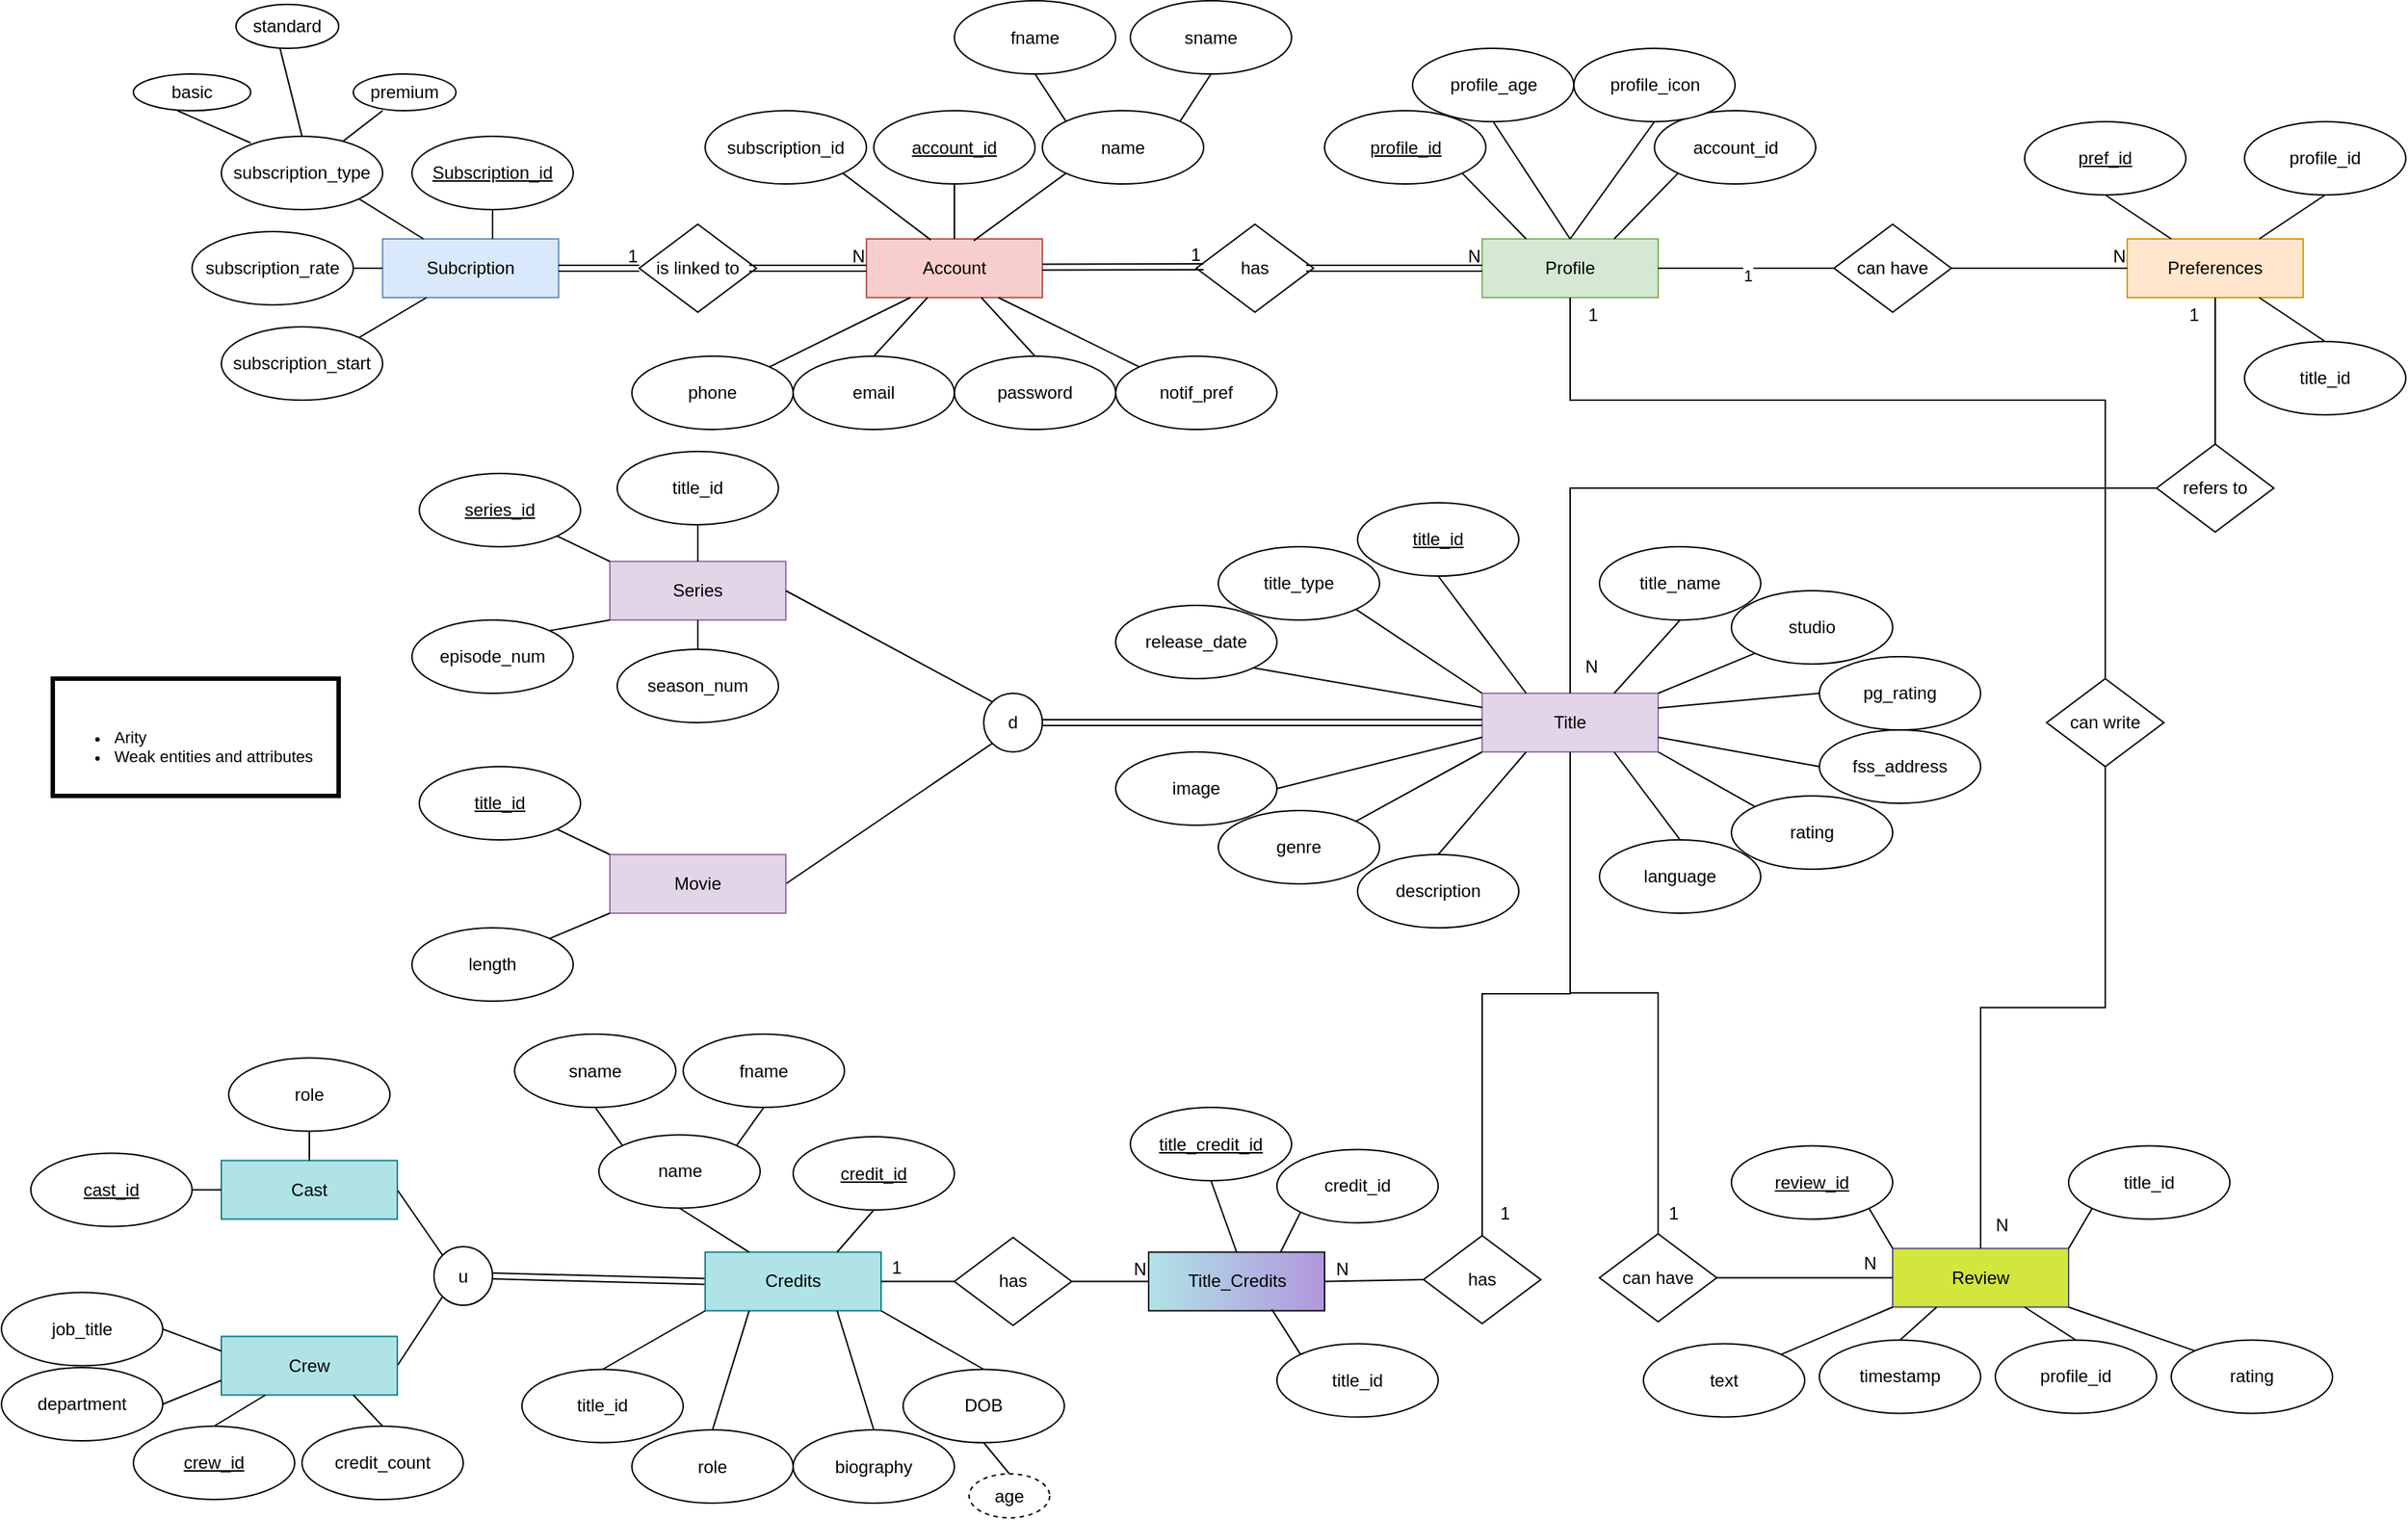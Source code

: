 <mxfile version="24.4.0" type="github">
  <diagram id="R2lEEEUBdFMjLlhIrx00" name="Page-1">
    <mxGraphModel dx="1477" dy="637" grid="1" gridSize="10" guides="1" tooltips="1" connect="1" arrows="1" fold="1" page="1" pageScale="1" pageWidth="850" pageHeight="1100" math="0" shadow="0" extFonts="Permanent Marker^https://fonts.googleapis.com/css?family=Permanent+Marker">
      <root>
        <mxCell id="0" />
        <mxCell id="1" parent="0" />
        <mxCell id="W5Gu3V_LZRmGCwlLkVDn-1" value="Subcription" style="rounded=0;whiteSpace=wrap;html=1;fillColor=#dae8fc;strokeColor=#6c8ebf;" parent="1" vertex="1">
          <mxGeometry x="300" y="190" width="120" height="40" as="geometry" />
        </mxCell>
        <mxCell id="W5Gu3V_LZRmGCwlLkVDn-2" value="Account" style="rounded=0;whiteSpace=wrap;html=1;fillColor=#f8cecc;strokeColor=#b85450;" parent="1" vertex="1">
          <mxGeometry x="630" y="190" width="120" height="40" as="geometry" />
        </mxCell>
        <mxCell id="W5Gu3V_LZRmGCwlLkVDn-3" value="Profile" style="whiteSpace=wrap;html=1;fillColor=#d5e8d4;strokeColor=#82b366;" parent="1" vertex="1">
          <mxGeometry x="1050" y="190" width="120" height="40" as="geometry" />
        </mxCell>
        <mxCell id="W5Gu3V_LZRmGCwlLkVDn-4" value="Preferences" style="whiteSpace=wrap;html=1;fillColor=#ffe6cc;strokeColor=#d79b00;" parent="1" vertex="1">
          <mxGeometry x="1490" y="190" width="120" height="40" as="geometry" />
        </mxCell>
        <mxCell id="W5Gu3V_LZRmGCwlLkVDn-5" value="Title" style="whiteSpace=wrap;html=1;fillColor=#e1d5e7;strokeColor=#9673a6;" parent="1" vertex="1">
          <mxGeometry x="1050" y="500" width="120" height="40" as="geometry" />
        </mxCell>
        <mxCell id="W5Gu3V_LZRmGCwlLkVDn-6" style="edgeStyle=none;rounded=0;orthogonalLoop=1;jettySize=auto;html=1;exitX=1;exitY=0.5;exitDx=0;exitDy=0;entryX=0;entryY=1;entryDx=0;entryDy=0;strokeColor=default;align=center;verticalAlign=middle;fontFamily=Helvetica;fontSize=11;fontColor=default;labelBackgroundColor=default;endArrow=none;endFill=0;" parent="1" source="W5Gu3V_LZRmGCwlLkVDn-7" target="W5Gu3V_LZRmGCwlLkVDn-112" edge="1">
          <mxGeometry relative="1" as="geometry" />
        </mxCell>
        <mxCell id="W5Gu3V_LZRmGCwlLkVDn-7" value="Movie" style="whiteSpace=wrap;html=1;fillColor=#e1d5e7;strokeColor=#9673a6;" parent="1" vertex="1">
          <mxGeometry x="455" y="610" width="120" height="40" as="geometry" />
        </mxCell>
        <mxCell id="W5Gu3V_LZRmGCwlLkVDn-8" value="Series" style="whiteSpace=wrap;html=1;fillColor=#e1d5e7;strokeColor=#9673a6;" parent="1" vertex="1">
          <mxGeometry x="455" y="410" width="120" height="40" as="geometry" />
        </mxCell>
        <mxCell id="W5Gu3V_LZRmGCwlLkVDn-9" value="&lt;u&gt;Subscription_id&lt;/u&gt;" style="ellipse;whiteSpace=wrap;html=1;" parent="1" vertex="1">
          <mxGeometry x="320" y="120" width="110" height="50" as="geometry" />
        </mxCell>
        <mxCell id="W5Gu3V_LZRmGCwlLkVDn-10" style="edgeStyle=none;rounded=0;orthogonalLoop=1;jettySize=auto;html=1;exitX=1;exitY=1;exitDx=0;exitDy=0;strokeColor=default;align=center;verticalAlign=middle;fontFamily=Helvetica;fontSize=11;fontColor=default;labelBackgroundColor=default;endArrow=none;endFill=0;" parent="1" source="W5Gu3V_LZRmGCwlLkVDn-11" target="W5Gu3V_LZRmGCwlLkVDn-1" edge="1">
          <mxGeometry relative="1" as="geometry" />
        </mxCell>
        <mxCell id="W5Gu3V_LZRmGCwlLkVDn-11" value="subscription_type" style="ellipse;whiteSpace=wrap;html=1;" parent="1" vertex="1">
          <mxGeometry x="190" y="120" width="110" height="50" as="geometry" />
        </mxCell>
        <mxCell id="W5Gu3V_LZRmGCwlLkVDn-12" style="edgeStyle=none;rounded=0;orthogonalLoop=1;jettySize=auto;html=1;exitX=0.5;exitY=1;exitDx=0;exitDy=0;entryX=0.5;entryY=0;entryDx=0;entryDy=0;strokeColor=default;align=center;verticalAlign=middle;fontFamily=Helvetica;fontSize=11;fontColor=default;labelBackgroundColor=default;endArrow=none;endFill=0;" parent="1" source="W5Gu3V_LZRmGCwlLkVDn-13" target="W5Gu3V_LZRmGCwlLkVDn-2" edge="1">
          <mxGeometry relative="1" as="geometry" />
        </mxCell>
        <mxCell id="W5Gu3V_LZRmGCwlLkVDn-13" value="&lt;u&gt;account_id&lt;/u&gt;" style="ellipse;whiteSpace=wrap;html=1;" parent="1" vertex="1">
          <mxGeometry x="635" y="102.5" width="110" height="50" as="geometry" />
        </mxCell>
        <mxCell id="W5Gu3V_LZRmGCwlLkVDn-14" value="name" style="ellipse;whiteSpace=wrap;html=1;" parent="1" vertex="1">
          <mxGeometry x="750" y="102.5" width="110" height="50" as="geometry" />
        </mxCell>
        <mxCell id="W5Gu3V_LZRmGCwlLkVDn-15" style="edgeStyle=none;rounded=0;orthogonalLoop=1;jettySize=auto;html=1;exitX=0;exitY=0;exitDx=0;exitDy=0;entryX=0.75;entryY=1;entryDx=0;entryDy=0;strokeColor=default;align=center;verticalAlign=middle;fontFamily=Helvetica;fontSize=11;fontColor=default;labelBackgroundColor=default;endArrow=none;endFill=0;" parent="1" source="W5Gu3V_LZRmGCwlLkVDn-16" target="W5Gu3V_LZRmGCwlLkVDn-2" edge="1">
          <mxGeometry relative="1" as="geometry" />
        </mxCell>
        <mxCell id="W5Gu3V_LZRmGCwlLkVDn-16" value="notif_pref" style="ellipse;whiteSpace=wrap;html=1;" parent="1" vertex="1">
          <mxGeometry x="800" y="270" width="110" height="50" as="geometry" />
        </mxCell>
        <mxCell id="W5Gu3V_LZRmGCwlLkVDn-17" style="edgeStyle=none;rounded=0;orthogonalLoop=1;jettySize=auto;html=1;exitX=0.5;exitY=0;exitDx=0;exitDy=0;strokeColor=default;align=center;verticalAlign=middle;fontFamily=Helvetica;fontSize=11;fontColor=default;labelBackgroundColor=default;endArrow=none;endFill=0;" parent="1" source="W5Gu3V_LZRmGCwlLkVDn-18" target="W5Gu3V_LZRmGCwlLkVDn-2" edge="1">
          <mxGeometry relative="1" as="geometry" />
        </mxCell>
        <mxCell id="W5Gu3V_LZRmGCwlLkVDn-18" value="password" style="ellipse;whiteSpace=wrap;html=1;" parent="1" vertex="1">
          <mxGeometry x="690" y="270" width="110" height="50" as="geometry" />
        </mxCell>
        <mxCell id="W5Gu3V_LZRmGCwlLkVDn-19" style="edgeStyle=none;rounded=0;orthogonalLoop=1;jettySize=auto;html=1;exitX=0.5;exitY=0;exitDx=0;exitDy=0;strokeColor=default;align=center;verticalAlign=middle;fontFamily=Helvetica;fontSize=11;fontColor=default;labelBackgroundColor=default;endArrow=none;endFill=0;" parent="1" source="W5Gu3V_LZRmGCwlLkVDn-20" target="W5Gu3V_LZRmGCwlLkVDn-2" edge="1">
          <mxGeometry relative="1" as="geometry" />
        </mxCell>
        <mxCell id="W5Gu3V_LZRmGCwlLkVDn-20" value="email&lt;span style=&quot;color: rgba(0, 0, 0, 0); font-family: monospace; font-size: 0px; text-align: start; text-wrap: nowrap;&quot;&gt;%3CmxGraphModel%3E%3Croot%3E%3CmxCell%20id%3D%220%22%2F%3E%3CmxCell%20id%3D%221%22%20parent%3D%220%22%2F%3E%3CmxCell%20id%3D%222%22%20value%3D%22user_id%22%20style%3D%22ellipse%3BwhiteSpace%3Dwrap%3Bhtml%3D1%3B%22%20vertex%3D%221%22%20parent%3D%221%22%3E%3CmxGeometry%20x%3D%22300%22%20y%3D%22500%22%20width%3D%22110%22%20height%3D%2250%22%20as%3D%22geometry%22%2F%3E%3C%2FmxCell%3E%3C%2Froot%3E%3C%2FmxGraphModel%3E&lt;/span&gt;&lt;span style=&quot;color: rgba(0, 0, 0, 0); font-family: monospace; font-size: 0px; text-align: start; text-wrap: nowrap;&quot;&gt;%3CmxGraphModel%3E%3Croot%3E%3CmxCell%20id%3D%220%22%2F%3E%3CmxCell%20id%3D%221%22%20parent%3D%220%22%2F%3E%3CmxCell%20id%3D%222%22%20value%3D%22user_id%22%20style%3D%22ellipse%3BwhiteSpace%3Dwrap%3Bhtml%3D1%3B%22%20vertex%3D%221%22%20parent%3D%221%22%3E%3CmxGeometry%20x%3D%22300%22%20y%3D%22500%22%20width%3D%22110%22%20height%3D%2250%22%20as%3D%22geometry%22%2F%3E%3C%2FmxCell%3E%3C%2Froot%3E%3C%2FmxGraphModel%3E&lt;/span&gt;" style="ellipse;whiteSpace=wrap;html=1;" parent="1" vertex="1">
          <mxGeometry x="580" y="270" width="110" height="50" as="geometry" />
        </mxCell>
        <mxCell id="W5Gu3V_LZRmGCwlLkVDn-21" style="rounded=0;orthogonalLoop=1;jettySize=auto;html=1;exitX=1;exitY=0;exitDx=0;exitDy=0;entryX=0.25;entryY=1;entryDx=0;entryDy=0;endArrow=none;endFill=0;" parent="1" source="W5Gu3V_LZRmGCwlLkVDn-22" target="W5Gu3V_LZRmGCwlLkVDn-2" edge="1">
          <mxGeometry relative="1" as="geometry" />
        </mxCell>
        <mxCell id="W5Gu3V_LZRmGCwlLkVDn-22" value="phone" style="ellipse;whiteSpace=wrap;html=1;" parent="1" vertex="1">
          <mxGeometry x="470" y="270" width="110" height="50" as="geometry" />
        </mxCell>
        <mxCell id="W5Gu3V_LZRmGCwlLkVDn-23" value="subscription_id" style="ellipse;whiteSpace=wrap;html=1;" parent="1" vertex="1">
          <mxGeometry x="520" y="102.5" width="110" height="50" as="geometry" />
        </mxCell>
        <mxCell id="W5Gu3V_LZRmGCwlLkVDn-24" style="edgeStyle=none;rounded=0;orthogonalLoop=1;jettySize=auto;html=1;exitX=0.5;exitY=1;exitDx=0;exitDy=0;entryX=0;entryY=0;entryDx=0;entryDy=0;strokeColor=default;align=center;verticalAlign=middle;fontFamily=Helvetica;fontSize=11;fontColor=default;labelBackgroundColor=default;endArrow=none;endFill=0;" parent="1" source="W5Gu3V_LZRmGCwlLkVDn-25" target="W5Gu3V_LZRmGCwlLkVDn-14" edge="1">
          <mxGeometry relative="1" as="geometry" />
        </mxCell>
        <mxCell id="W5Gu3V_LZRmGCwlLkVDn-25" value="fname" style="ellipse;whiteSpace=wrap;html=1;" parent="1" vertex="1">
          <mxGeometry x="690" y="27.5" width="110" height="50" as="geometry" />
        </mxCell>
        <mxCell id="W5Gu3V_LZRmGCwlLkVDn-26" style="edgeStyle=none;rounded=0;orthogonalLoop=1;jettySize=auto;html=1;exitX=0.5;exitY=1;exitDx=0;exitDy=0;entryX=1;entryY=0;entryDx=0;entryDy=0;strokeColor=default;align=center;verticalAlign=middle;fontFamily=Helvetica;fontSize=11;fontColor=default;labelBackgroundColor=default;endArrow=none;endFill=0;" parent="1" source="W5Gu3V_LZRmGCwlLkVDn-27" target="W5Gu3V_LZRmGCwlLkVDn-14" edge="1">
          <mxGeometry relative="1" as="geometry" />
        </mxCell>
        <mxCell id="W5Gu3V_LZRmGCwlLkVDn-27" value="sname" style="ellipse;whiteSpace=wrap;html=1;" parent="1" vertex="1">
          <mxGeometry x="810" y="27.5" width="110" height="50" as="geometry" />
        </mxCell>
        <mxCell id="W5Gu3V_LZRmGCwlLkVDn-28" style="edgeStyle=none;rounded=0;orthogonalLoop=1;jettySize=auto;html=1;exitX=0;exitY=1;exitDx=0;exitDy=0;entryX=0.75;entryY=0;entryDx=0;entryDy=0;strokeColor=default;align=center;verticalAlign=middle;fontFamily=Helvetica;fontSize=11;fontColor=default;labelBackgroundColor=default;endArrow=none;endFill=0;" parent="1" source="W5Gu3V_LZRmGCwlLkVDn-29" target="W5Gu3V_LZRmGCwlLkVDn-3" edge="1">
          <mxGeometry relative="1" as="geometry" />
        </mxCell>
        <mxCell id="W5Gu3V_LZRmGCwlLkVDn-29" value="account_id" style="ellipse;whiteSpace=wrap;html=1;" parent="1" vertex="1">
          <mxGeometry x="1167.5" y="102.5" width="110" height="50" as="geometry" />
        </mxCell>
        <mxCell id="W5Gu3V_LZRmGCwlLkVDn-30" style="edgeStyle=none;rounded=0;orthogonalLoop=1;jettySize=auto;html=1;exitX=1;exitY=1;exitDx=0;exitDy=0;entryX=0.25;entryY=0;entryDx=0;entryDy=0;strokeColor=default;align=center;verticalAlign=middle;fontFamily=Helvetica;fontSize=11;fontColor=default;labelBackgroundColor=default;endArrow=none;endFill=0;" parent="1" source="W5Gu3V_LZRmGCwlLkVDn-31" target="W5Gu3V_LZRmGCwlLkVDn-3" edge="1">
          <mxGeometry relative="1" as="geometry" />
        </mxCell>
        <mxCell id="W5Gu3V_LZRmGCwlLkVDn-31" value="&lt;u&gt;profile_id&lt;/u&gt;" style="ellipse;whiteSpace=wrap;html=1;" parent="1" vertex="1">
          <mxGeometry x="942.5" y="102.5" width="110" height="50" as="geometry" />
        </mxCell>
        <mxCell id="W5Gu3V_LZRmGCwlLkVDn-32" style="edgeStyle=none;rounded=0;orthogonalLoop=1;jettySize=auto;html=1;exitX=0.5;exitY=1;exitDx=0;exitDy=0;entryX=0.5;entryY=0;entryDx=0;entryDy=0;strokeColor=default;align=center;verticalAlign=middle;fontFamily=Helvetica;fontSize=11;fontColor=default;labelBackgroundColor=default;endArrow=none;endFill=0;" parent="1" source="W5Gu3V_LZRmGCwlLkVDn-33" target="W5Gu3V_LZRmGCwlLkVDn-3" edge="1">
          <mxGeometry relative="1" as="geometry" />
        </mxCell>
        <mxCell id="W5Gu3V_LZRmGCwlLkVDn-33" value="profile_icon" style="ellipse;whiteSpace=wrap;html=1;" parent="1" vertex="1">
          <mxGeometry x="1112.5" y="60" width="110" height="50" as="geometry" />
        </mxCell>
        <mxCell id="W5Gu3V_LZRmGCwlLkVDn-34" style="edgeStyle=none;rounded=0;orthogonalLoop=1;jettySize=auto;html=1;exitX=0.5;exitY=1;exitDx=0;exitDy=0;entryX=0.5;entryY=0;entryDx=0;entryDy=0;strokeColor=default;align=center;verticalAlign=middle;fontFamily=Helvetica;fontSize=11;fontColor=default;labelBackgroundColor=default;endArrow=none;endFill=0;" parent="1" source="W5Gu3V_LZRmGCwlLkVDn-35" target="W5Gu3V_LZRmGCwlLkVDn-3" edge="1">
          <mxGeometry relative="1" as="geometry" />
        </mxCell>
        <mxCell id="W5Gu3V_LZRmGCwlLkVDn-35" value="profile_age" style="ellipse;whiteSpace=wrap;html=1;" parent="1" vertex="1">
          <mxGeometry x="1002.5" y="60" width="110" height="50" as="geometry" />
        </mxCell>
        <mxCell id="W5Gu3V_LZRmGCwlLkVDn-36" style="edgeStyle=none;rounded=0;orthogonalLoop=1;jettySize=auto;html=1;exitX=0.5;exitY=1;exitDx=0;exitDy=0;entryX=0.25;entryY=0;entryDx=0;entryDy=0;strokeColor=default;align=center;verticalAlign=middle;fontFamily=Helvetica;fontSize=11;fontColor=default;labelBackgroundColor=default;endArrow=none;endFill=0;" parent="1" source="W5Gu3V_LZRmGCwlLkVDn-37" target="W5Gu3V_LZRmGCwlLkVDn-5" edge="1">
          <mxGeometry relative="1" as="geometry" />
        </mxCell>
        <mxCell id="W5Gu3V_LZRmGCwlLkVDn-37" value="&lt;u&gt;title_id&lt;/u&gt;" style="ellipse;whiteSpace=wrap;html=1;" parent="1" vertex="1">
          <mxGeometry x="965" y="370" width="110" height="50" as="geometry" />
        </mxCell>
        <mxCell id="W5Gu3V_LZRmGCwlLkVDn-38" style="edgeStyle=none;rounded=0;orthogonalLoop=1;jettySize=auto;html=1;exitX=0.5;exitY=1;exitDx=0;exitDy=0;entryX=0.75;entryY=0;entryDx=0;entryDy=0;strokeColor=default;align=center;verticalAlign=middle;fontFamily=Helvetica;fontSize=11;fontColor=default;labelBackgroundColor=default;endArrow=none;endFill=0;" parent="1" source="W5Gu3V_LZRmGCwlLkVDn-39" target="W5Gu3V_LZRmGCwlLkVDn-5" edge="1">
          <mxGeometry relative="1" as="geometry" />
        </mxCell>
        <mxCell id="W5Gu3V_LZRmGCwlLkVDn-39" value="title_name" style="ellipse;whiteSpace=wrap;html=1;" parent="1" vertex="1">
          <mxGeometry x="1130" y="400" width="110" height="50" as="geometry" />
        </mxCell>
        <mxCell id="W5Gu3V_LZRmGCwlLkVDn-40" style="edgeStyle=none;rounded=0;orthogonalLoop=1;jettySize=auto;html=1;exitX=1;exitY=0;exitDx=0;exitDy=0;entryX=0;entryY=1;entryDx=0;entryDy=0;strokeColor=default;align=center;verticalAlign=middle;fontFamily=Helvetica;fontSize=11;fontColor=default;labelBackgroundColor=default;endArrow=none;endFill=0;" parent="1" source="W5Gu3V_LZRmGCwlLkVDn-41" target="W5Gu3V_LZRmGCwlLkVDn-5" edge="1">
          <mxGeometry relative="1" as="geometry" />
        </mxCell>
        <mxCell id="W5Gu3V_LZRmGCwlLkVDn-41" value="genre" style="ellipse;whiteSpace=wrap;html=1;" parent="1" vertex="1">
          <mxGeometry x="870" y="580" width="110" height="50" as="geometry" />
        </mxCell>
        <mxCell id="W5Gu3V_LZRmGCwlLkVDn-42" style="edgeStyle=none;rounded=0;orthogonalLoop=1;jettySize=auto;html=1;exitX=0;exitY=1;exitDx=0;exitDy=0;entryX=1;entryY=0;entryDx=0;entryDy=0;strokeColor=default;align=center;verticalAlign=middle;fontFamily=Helvetica;fontSize=11;fontColor=default;labelBackgroundColor=default;endArrow=none;endFill=0;" parent="1" source="W5Gu3V_LZRmGCwlLkVDn-43" target="W5Gu3V_LZRmGCwlLkVDn-5" edge="1">
          <mxGeometry relative="1" as="geometry" />
        </mxCell>
        <mxCell id="W5Gu3V_LZRmGCwlLkVDn-43" value="studio" style="ellipse;whiteSpace=wrap;html=1;" parent="1" vertex="1">
          <mxGeometry x="1220" y="430" width="110" height="50" as="geometry" />
        </mxCell>
        <mxCell id="W5Gu3V_LZRmGCwlLkVDn-44" style="edgeStyle=none;rounded=0;orthogonalLoop=1;jettySize=auto;html=1;exitX=0.5;exitY=0;exitDx=0;exitDy=0;entryX=0.75;entryY=1;entryDx=0;entryDy=0;strokeColor=default;align=center;verticalAlign=middle;fontFamily=Helvetica;fontSize=11;fontColor=default;labelBackgroundColor=default;endArrow=none;endFill=0;" parent="1" source="W5Gu3V_LZRmGCwlLkVDn-45" target="W5Gu3V_LZRmGCwlLkVDn-5" edge="1">
          <mxGeometry relative="1" as="geometry" />
        </mxCell>
        <mxCell id="W5Gu3V_LZRmGCwlLkVDn-45" value="language" style="ellipse;whiteSpace=wrap;html=1;" parent="1" vertex="1">
          <mxGeometry x="1130" y="600" width="110" height="50" as="geometry" />
        </mxCell>
        <mxCell id="W5Gu3V_LZRmGCwlLkVDn-46" style="edgeStyle=none;rounded=0;orthogonalLoop=1;jettySize=auto;html=1;exitX=0;exitY=0.5;exitDx=0;exitDy=0;entryX=1;entryY=0.25;entryDx=0;entryDy=0;strokeColor=default;align=center;verticalAlign=middle;fontFamily=Helvetica;fontSize=11;fontColor=default;labelBackgroundColor=default;endArrow=none;endFill=0;" parent="1" source="W5Gu3V_LZRmGCwlLkVDn-47" target="W5Gu3V_LZRmGCwlLkVDn-5" edge="1">
          <mxGeometry relative="1" as="geometry" />
        </mxCell>
        <mxCell id="W5Gu3V_LZRmGCwlLkVDn-47" value="pg_rating" style="ellipse;whiteSpace=wrap;html=1;" parent="1" vertex="1">
          <mxGeometry x="1280" y="475" width="110" height="50" as="geometry" />
        </mxCell>
        <mxCell id="W5Gu3V_LZRmGCwlLkVDn-48" style="edgeStyle=none;rounded=0;orthogonalLoop=1;jettySize=auto;html=1;exitX=1;exitY=0.5;exitDx=0;exitDy=0;entryX=0;entryY=0.75;entryDx=0;entryDy=0;strokeColor=default;align=center;verticalAlign=middle;fontFamily=Helvetica;fontSize=11;fontColor=default;labelBackgroundColor=default;endArrow=none;endFill=0;" parent="1" source="W5Gu3V_LZRmGCwlLkVDn-49" target="W5Gu3V_LZRmGCwlLkVDn-5" edge="1">
          <mxGeometry relative="1" as="geometry" />
        </mxCell>
        <mxCell id="W5Gu3V_LZRmGCwlLkVDn-49" value="image" style="ellipse;whiteSpace=wrap;html=1;" parent="1" vertex="1">
          <mxGeometry x="800" y="540" width="110" height="50" as="geometry" />
        </mxCell>
        <mxCell id="W5Gu3V_LZRmGCwlLkVDn-50" style="edgeStyle=none;rounded=0;orthogonalLoop=1;jettySize=auto;html=1;exitX=0.5;exitY=0;exitDx=0;exitDy=0;entryX=0.25;entryY=1;entryDx=0;entryDy=0;strokeColor=default;align=center;verticalAlign=middle;fontFamily=Helvetica;fontSize=11;fontColor=default;labelBackgroundColor=default;endArrow=none;endFill=0;" parent="1" source="W5Gu3V_LZRmGCwlLkVDn-51" target="W5Gu3V_LZRmGCwlLkVDn-5" edge="1">
          <mxGeometry relative="1" as="geometry" />
        </mxCell>
        <mxCell id="W5Gu3V_LZRmGCwlLkVDn-51" value="description" style="ellipse;whiteSpace=wrap;html=1;" parent="1" vertex="1">
          <mxGeometry x="965" y="610" width="110" height="50" as="geometry" />
        </mxCell>
        <mxCell id="W5Gu3V_LZRmGCwlLkVDn-52" style="edgeStyle=none;rounded=0;orthogonalLoop=1;jettySize=auto;html=1;exitX=0;exitY=0;exitDx=0;exitDy=0;entryX=1;entryY=1;entryDx=0;entryDy=0;strokeColor=default;align=center;verticalAlign=middle;fontFamily=Helvetica;fontSize=11;fontColor=default;labelBackgroundColor=default;endArrow=none;endFill=0;" parent="1" source="W5Gu3V_LZRmGCwlLkVDn-53" target="W5Gu3V_LZRmGCwlLkVDn-5" edge="1">
          <mxGeometry relative="1" as="geometry" />
        </mxCell>
        <mxCell id="W5Gu3V_LZRmGCwlLkVDn-53" value="rating" style="ellipse;whiteSpace=wrap;html=1;" parent="1" vertex="1">
          <mxGeometry x="1220" y="570" width="110" height="50" as="geometry" />
        </mxCell>
        <mxCell id="W5Gu3V_LZRmGCwlLkVDn-54" style="edgeStyle=none;rounded=0;orthogonalLoop=1;jettySize=auto;html=1;exitX=1;exitY=1;exitDx=0;exitDy=0;strokeColor=default;align=center;verticalAlign=middle;fontFamily=Helvetica;fontSize=11;fontColor=default;labelBackgroundColor=default;endArrow=none;endFill=0;" parent="1" source="W5Gu3V_LZRmGCwlLkVDn-55" target="W5Gu3V_LZRmGCwlLkVDn-5" edge="1">
          <mxGeometry relative="1" as="geometry" />
        </mxCell>
        <mxCell id="W5Gu3V_LZRmGCwlLkVDn-55" value="release_date" style="ellipse;whiteSpace=wrap;html=1;" parent="1" vertex="1">
          <mxGeometry x="800" y="440" width="110" height="50" as="geometry" />
        </mxCell>
        <mxCell id="W5Gu3V_LZRmGCwlLkVDn-56" style="edgeStyle=none;rounded=0;orthogonalLoop=1;jettySize=auto;html=1;exitX=1;exitY=1;exitDx=0;exitDy=0;entryX=0;entryY=0;entryDx=0;entryDy=0;strokeColor=default;align=center;verticalAlign=middle;fontFamily=Helvetica;fontSize=11;fontColor=default;labelBackgroundColor=default;endArrow=none;endFill=0;" parent="1" source="W5Gu3V_LZRmGCwlLkVDn-57" target="W5Gu3V_LZRmGCwlLkVDn-5" edge="1">
          <mxGeometry relative="1" as="geometry" />
        </mxCell>
        <mxCell id="W5Gu3V_LZRmGCwlLkVDn-57" value="title_type" style="ellipse;whiteSpace=wrap;html=1;" parent="1" vertex="1">
          <mxGeometry x="870" y="400" width="110" height="50" as="geometry" />
        </mxCell>
        <mxCell id="W5Gu3V_LZRmGCwlLkVDn-58" style="edgeStyle=none;rounded=0;orthogonalLoop=1;jettySize=auto;html=1;exitX=0.5;exitY=1;exitDx=0;exitDy=0;entryX=0.75;entryY=0;entryDx=0;entryDy=0;strokeColor=default;align=center;verticalAlign=middle;fontFamily=Helvetica;fontSize=11;fontColor=default;labelBackgroundColor=default;endArrow=none;endFill=0;" parent="1" source="W5Gu3V_LZRmGCwlLkVDn-59" target="W5Gu3V_LZRmGCwlLkVDn-4" edge="1">
          <mxGeometry relative="1" as="geometry" />
        </mxCell>
        <mxCell id="W5Gu3V_LZRmGCwlLkVDn-59" value="profile_id" style="ellipse;whiteSpace=wrap;html=1;" parent="1" vertex="1">
          <mxGeometry x="1570" y="110" width="110" height="50" as="geometry" />
        </mxCell>
        <mxCell id="W5Gu3V_LZRmGCwlLkVDn-60" style="edgeStyle=none;rounded=0;orthogonalLoop=1;jettySize=auto;html=1;exitX=0.5;exitY=1;exitDx=0;exitDy=0;entryX=0.25;entryY=0;entryDx=0;entryDy=0;strokeColor=default;align=center;verticalAlign=middle;fontFamily=Helvetica;fontSize=11;fontColor=default;labelBackgroundColor=default;endArrow=none;endFill=0;" parent="1" source="W5Gu3V_LZRmGCwlLkVDn-61" target="W5Gu3V_LZRmGCwlLkVDn-4" edge="1">
          <mxGeometry relative="1" as="geometry" />
        </mxCell>
        <mxCell id="W5Gu3V_LZRmGCwlLkVDn-61" value="&lt;u&gt;pref_id&lt;/u&gt;" style="ellipse;whiteSpace=wrap;html=1;" parent="1" vertex="1">
          <mxGeometry x="1420" y="110" width="110" height="50" as="geometry" />
        </mxCell>
        <mxCell id="W5Gu3V_LZRmGCwlLkVDn-62" style="edgeStyle=none;rounded=0;orthogonalLoop=1;jettySize=auto;html=1;exitX=0.5;exitY=0;exitDx=0;exitDy=0;entryX=0.75;entryY=1;entryDx=0;entryDy=0;strokeColor=default;align=center;verticalAlign=middle;fontFamily=Helvetica;fontSize=11;fontColor=default;labelBackgroundColor=default;endArrow=none;endFill=0;" parent="1" source="W5Gu3V_LZRmGCwlLkVDn-63" target="W5Gu3V_LZRmGCwlLkVDn-4" edge="1">
          <mxGeometry relative="1" as="geometry" />
        </mxCell>
        <mxCell id="W5Gu3V_LZRmGCwlLkVDn-63" value="title_id" style="ellipse;whiteSpace=wrap;html=1;" parent="1" vertex="1">
          <mxGeometry x="1570" y="260" width="110" height="50" as="geometry" />
        </mxCell>
        <mxCell id="W5Gu3V_LZRmGCwlLkVDn-64" value="Review" style="whiteSpace=wrap;html=1;fillColor=#d2e63d;strokeColor=#56517e;" parent="1" vertex="1">
          <mxGeometry x="1330" y="878.75" width="120" height="40" as="geometry" />
        </mxCell>
        <mxCell id="W5Gu3V_LZRmGCwlLkVDn-65" style="edgeStyle=none;rounded=0;orthogonalLoop=1;jettySize=auto;html=1;exitX=1;exitY=1;exitDx=0;exitDy=0;entryX=0;entryY=0;entryDx=0;entryDy=0;strokeColor=default;align=center;verticalAlign=middle;fontFamily=Helvetica;fontSize=11;fontColor=default;labelBackgroundColor=default;endArrow=none;endFill=0;" parent="1" source="W5Gu3V_LZRmGCwlLkVDn-66" target="W5Gu3V_LZRmGCwlLkVDn-64" edge="1">
          <mxGeometry relative="1" as="geometry" />
        </mxCell>
        <mxCell id="W5Gu3V_LZRmGCwlLkVDn-66" value="&lt;u&gt;review_id&lt;/u&gt;" style="ellipse;whiteSpace=wrap;html=1;" parent="1" vertex="1">
          <mxGeometry x="1220" y="808.75" width="110" height="50" as="geometry" />
        </mxCell>
        <mxCell id="W5Gu3V_LZRmGCwlLkVDn-67" style="edgeStyle=none;rounded=0;orthogonalLoop=1;jettySize=auto;html=1;exitX=0.5;exitY=0;exitDx=0;exitDy=0;entryX=0.25;entryY=1;entryDx=0;entryDy=0;strokeColor=default;align=center;verticalAlign=middle;fontFamily=Helvetica;fontSize=11;fontColor=default;labelBackgroundColor=default;endArrow=none;endFill=0;" parent="1" source="W5Gu3V_LZRmGCwlLkVDn-68" target="W5Gu3V_LZRmGCwlLkVDn-64" edge="1">
          <mxGeometry relative="1" as="geometry" />
        </mxCell>
        <mxCell id="W5Gu3V_LZRmGCwlLkVDn-68" value="timestamp" style="ellipse;whiteSpace=wrap;html=1;" parent="1" vertex="1">
          <mxGeometry x="1280" y="941.25" width="110" height="50" as="geometry" />
        </mxCell>
        <mxCell id="W5Gu3V_LZRmGCwlLkVDn-69" style="edgeStyle=none;rounded=0;orthogonalLoop=1;jettySize=auto;html=1;exitX=0.5;exitY=0;exitDx=0;exitDy=0;entryX=0.75;entryY=1;entryDx=0;entryDy=0;strokeColor=default;align=center;verticalAlign=middle;fontFamily=Helvetica;fontSize=11;fontColor=default;labelBackgroundColor=default;endArrow=none;endFill=0;" parent="1" source="W5Gu3V_LZRmGCwlLkVDn-70" target="W5Gu3V_LZRmGCwlLkVDn-64" edge="1">
          <mxGeometry relative="1" as="geometry" />
        </mxCell>
        <mxCell id="W5Gu3V_LZRmGCwlLkVDn-70" value="profile_id" style="ellipse;whiteSpace=wrap;html=1;" parent="1" vertex="1">
          <mxGeometry x="1400" y="941.25" width="110" height="50" as="geometry" />
        </mxCell>
        <mxCell id="W5Gu3V_LZRmGCwlLkVDn-71" style="edgeStyle=none;rounded=0;orthogonalLoop=1;jettySize=auto;html=1;exitX=0;exitY=1;exitDx=0;exitDy=0;entryX=1;entryY=0;entryDx=0;entryDy=0;strokeColor=default;align=center;verticalAlign=middle;fontFamily=Helvetica;fontSize=11;fontColor=default;labelBackgroundColor=default;endArrow=none;endFill=0;" parent="1" source="W5Gu3V_LZRmGCwlLkVDn-72" target="W5Gu3V_LZRmGCwlLkVDn-64" edge="1">
          <mxGeometry relative="1" as="geometry" />
        </mxCell>
        <mxCell id="W5Gu3V_LZRmGCwlLkVDn-72" value="title_id" style="ellipse;whiteSpace=wrap;html=1;" parent="1" vertex="1">
          <mxGeometry x="1450" y="808.75" width="110" height="50" as="geometry" />
        </mxCell>
        <mxCell id="W5Gu3V_LZRmGCwlLkVDn-73" style="edgeStyle=none;rounded=0;orthogonalLoop=1;jettySize=auto;html=1;exitX=1;exitY=0;exitDx=0;exitDy=0;entryX=0;entryY=1;entryDx=0;entryDy=0;strokeColor=default;align=center;verticalAlign=middle;fontFamily=Helvetica;fontSize=11;fontColor=default;labelBackgroundColor=default;endArrow=none;endFill=0;" parent="1" source="W5Gu3V_LZRmGCwlLkVDn-74" target="W5Gu3V_LZRmGCwlLkVDn-64" edge="1">
          <mxGeometry relative="1" as="geometry" />
        </mxCell>
        <mxCell id="W5Gu3V_LZRmGCwlLkVDn-74" value="text" style="ellipse;whiteSpace=wrap;html=1;" parent="1" vertex="1">
          <mxGeometry x="1160" y="943.75" width="110" height="50" as="geometry" />
        </mxCell>
        <mxCell id="W5Gu3V_LZRmGCwlLkVDn-75" style="edgeStyle=none;rounded=0;orthogonalLoop=1;jettySize=auto;html=1;exitX=0;exitY=0;exitDx=0;exitDy=0;entryX=1;entryY=1;entryDx=0;entryDy=0;strokeColor=default;align=center;verticalAlign=middle;fontFamily=Helvetica;fontSize=11;fontColor=default;labelBackgroundColor=default;endArrow=none;endFill=0;" parent="1" source="W5Gu3V_LZRmGCwlLkVDn-76" target="W5Gu3V_LZRmGCwlLkVDn-64" edge="1">
          <mxGeometry relative="1" as="geometry" />
        </mxCell>
        <mxCell id="W5Gu3V_LZRmGCwlLkVDn-76" value="rating" style="ellipse;whiteSpace=wrap;html=1;" parent="1" vertex="1">
          <mxGeometry x="1520" y="941.25" width="110" height="50" as="geometry" />
        </mxCell>
        <mxCell id="W5Gu3V_LZRmGCwlLkVDn-77" value="is linked to" style="rhombus;whiteSpace=wrap;html=1;" parent="1" vertex="1">
          <mxGeometry x="475" y="180" width="80" height="60" as="geometry" />
        </mxCell>
        <mxCell id="W5Gu3V_LZRmGCwlLkVDn-81" value="has" style="rhombus;whiteSpace=wrap;html=1;" parent="1" vertex="1">
          <mxGeometry x="855" y="180" width="80" height="60" as="geometry" />
        </mxCell>
        <mxCell id="W5Gu3V_LZRmGCwlLkVDn-82" style="edgeStyle=orthogonalEdgeStyle;rounded=0;orthogonalLoop=1;jettySize=auto;html=1;endArrow=none;endFill=0;" parent="1" source="W5Gu3V_LZRmGCwlLkVDn-84" target="W5Gu3V_LZRmGCwlLkVDn-3" edge="1">
          <mxGeometry relative="1" as="geometry" />
        </mxCell>
        <mxCell id="W5Gu3V_LZRmGCwlLkVDn-83" value="1" style="edgeLabel;html=1;align=center;verticalAlign=middle;resizable=0;points=[];" parent="W5Gu3V_LZRmGCwlLkVDn-82" vertex="1" connectable="0">
          <mxGeometry x="-0.022" y="5" relative="1" as="geometry">
            <mxPoint x="-1" as="offset" />
          </mxGeometry>
        </mxCell>
        <mxCell id="W5Gu3V_LZRmGCwlLkVDn-84" value="can have" style="rhombus;whiteSpace=wrap;html=1;" parent="1" vertex="1">
          <mxGeometry x="1290" y="180" width="80" height="60" as="geometry" />
        </mxCell>
        <mxCell id="W5Gu3V_LZRmGCwlLkVDn-85" style="edgeStyle=orthogonalEdgeStyle;rounded=0;orthogonalLoop=1;jettySize=auto;html=1;entryX=0.5;entryY=1;entryDx=0;entryDy=0;endArrow=none;endFill=0;" parent="1" source="W5Gu3V_LZRmGCwlLkVDn-86" target="W5Gu3V_LZRmGCwlLkVDn-5" edge="1">
          <mxGeometry relative="1" as="geometry" />
        </mxCell>
        <mxCell id="W5Gu3V_LZRmGCwlLkVDn-86" value="has" style="rhombus;whiteSpace=wrap;html=1;" parent="1" vertex="1">
          <mxGeometry x="1010" y="870" width="80" height="60" as="geometry" />
        </mxCell>
        <mxCell id="W5Gu3V_LZRmGCwlLkVDn-87" style="edgeStyle=orthogonalEdgeStyle;rounded=0;orthogonalLoop=1;jettySize=auto;html=1;endArrow=none;endFill=0;" parent="1" source="W5Gu3V_LZRmGCwlLkVDn-89" target="W5Gu3V_LZRmGCwlLkVDn-5" edge="1">
          <mxGeometry relative="1" as="geometry" />
        </mxCell>
        <mxCell id="W5Gu3V_LZRmGCwlLkVDn-88" style="edgeStyle=orthogonalEdgeStyle;rounded=0;orthogonalLoop=1;jettySize=auto;html=1;endArrow=none;endFill=0;" parent="1" source="W5Gu3V_LZRmGCwlLkVDn-89" target="W5Gu3V_LZRmGCwlLkVDn-64" edge="1">
          <mxGeometry relative="1" as="geometry" />
        </mxCell>
        <mxCell id="W5Gu3V_LZRmGCwlLkVDn-89" value="can have" style="rhombus;whiteSpace=wrap;html=1;" parent="1" vertex="1">
          <mxGeometry x="1130" y="868.75" width="80" height="60" as="geometry" />
        </mxCell>
        <mxCell id="W5Gu3V_LZRmGCwlLkVDn-90" style="edgeStyle=orthogonalEdgeStyle;rounded=0;orthogonalLoop=1;jettySize=auto;html=1;endArrow=none;endFill=0;" parent="1" source="W5Gu3V_LZRmGCwlLkVDn-92" target="W5Gu3V_LZRmGCwlLkVDn-5" edge="1">
          <mxGeometry relative="1" as="geometry" />
        </mxCell>
        <mxCell id="W5Gu3V_LZRmGCwlLkVDn-91" style="edgeStyle=orthogonalEdgeStyle;rounded=0;orthogonalLoop=1;jettySize=auto;html=1;endArrow=none;endFill=0;" parent="1" source="W5Gu3V_LZRmGCwlLkVDn-92" target="W5Gu3V_LZRmGCwlLkVDn-4" edge="1">
          <mxGeometry relative="1" as="geometry" />
        </mxCell>
        <mxCell id="W5Gu3V_LZRmGCwlLkVDn-92" value="refers to" style="rhombus;whiteSpace=wrap;html=1;" parent="1" vertex="1">
          <mxGeometry x="1510" y="330" width="80" height="60" as="geometry" />
        </mxCell>
        <mxCell id="W5Gu3V_LZRmGCwlLkVDn-93" style="edgeStyle=none;rounded=0;orthogonalLoop=1;jettySize=auto;html=1;exitX=1;exitY=1;exitDx=0;exitDy=0;entryX=0;entryY=0;entryDx=0;entryDy=0;strokeColor=default;align=center;verticalAlign=middle;fontFamily=Helvetica;fontSize=11;fontColor=default;labelBackgroundColor=default;endArrow=none;endFill=0;" parent="1" source="W5Gu3V_LZRmGCwlLkVDn-94" target="W5Gu3V_LZRmGCwlLkVDn-8" edge="1">
          <mxGeometry relative="1" as="geometry" />
        </mxCell>
        <mxCell id="W5Gu3V_LZRmGCwlLkVDn-94" value="&lt;u&gt;series_id&lt;/u&gt;" style="ellipse;whiteSpace=wrap;html=1;" parent="1" vertex="1">
          <mxGeometry x="325" y="350" width="110" height="50" as="geometry" />
        </mxCell>
        <mxCell id="W5Gu3V_LZRmGCwlLkVDn-95" style="rounded=0;orthogonalLoop=1;jettySize=auto;html=1;entryX=0.5;entryY=0;entryDx=0;entryDy=0;endArrow=none;endFill=0;" parent="1" source="W5Gu3V_LZRmGCwlLkVDn-96" target="W5Gu3V_LZRmGCwlLkVDn-8" edge="1">
          <mxGeometry relative="1" as="geometry" />
        </mxCell>
        <mxCell id="W5Gu3V_LZRmGCwlLkVDn-96" value="title_id" style="ellipse;whiteSpace=wrap;html=1;" parent="1" vertex="1">
          <mxGeometry x="460" y="335" width="110" height="50" as="geometry" />
        </mxCell>
        <mxCell id="W5Gu3V_LZRmGCwlLkVDn-97" style="edgeStyle=none;rounded=0;orthogonalLoop=1;jettySize=auto;html=1;strokeColor=default;align=center;verticalAlign=middle;fontFamily=Helvetica;fontSize=11;fontColor=default;labelBackgroundColor=default;endArrow=none;endFill=0;" parent="1" source="W5Gu3V_LZRmGCwlLkVDn-98" target="W5Gu3V_LZRmGCwlLkVDn-8" edge="1">
          <mxGeometry relative="1" as="geometry" />
        </mxCell>
        <mxCell id="W5Gu3V_LZRmGCwlLkVDn-98" value="season_num&lt;span style=&quot;color: rgba(0, 0, 0, 0); font-family: monospace; font-size: 0px; text-align: start; text-wrap: nowrap;&quot;&gt;%3CmxGraphModel%3E%3Croot%3E%3CmxCell%20id%3D%220%22%2F%3E%3CmxCell%20id%3D%221%22%20parent%3D%220%22%2F%3E%3CmxCell%20id%3D%222%22%20value%3D%22episode_title%22%20style%3D%22ellipse%3BwhiteSpace%3Dwrap%3Bhtml%3D1%3B%22%20vertex%3D%221%22%20parent%3D%221%22%3E%3CmxGeometry%20x%3D%22320%22%20y%3D%22400%22%20width%3D%22110%22%20height%3D%2250%22%20as%3D%22geometry%22%2F%3E%3C%2FmxCell%3E%3C%2Froot%3E%3C%2FmxGraphModel%3E&lt;/span&gt;" style="ellipse;whiteSpace=wrap;html=1;" parent="1" vertex="1">
          <mxGeometry x="460" y="470" width="110" height="50" as="geometry" />
        </mxCell>
        <mxCell id="W5Gu3V_LZRmGCwlLkVDn-99" style="edgeStyle=none;rounded=0;orthogonalLoop=1;jettySize=auto;html=1;exitX=1;exitY=0;exitDx=0;exitDy=0;entryX=0;entryY=1;entryDx=0;entryDy=0;strokeColor=default;align=center;verticalAlign=middle;fontFamily=Helvetica;fontSize=11;fontColor=default;labelBackgroundColor=default;endArrow=none;endFill=0;" parent="1" source="W5Gu3V_LZRmGCwlLkVDn-100" target="W5Gu3V_LZRmGCwlLkVDn-8" edge="1">
          <mxGeometry relative="1" as="geometry" />
        </mxCell>
        <mxCell id="W5Gu3V_LZRmGCwlLkVDn-100" value="episode_num" style="ellipse;whiteSpace=wrap;html=1;" parent="1" vertex="1">
          <mxGeometry x="320" y="450" width="110" height="50" as="geometry" />
        </mxCell>
        <mxCell id="W5Gu3V_LZRmGCwlLkVDn-101" style="edgeStyle=none;rounded=0;orthogonalLoop=1;jettySize=auto;html=1;exitX=0;exitY=0.5;exitDx=0;exitDy=0;entryX=1;entryY=0.75;entryDx=0;entryDy=0;strokeColor=default;align=center;verticalAlign=middle;fontFamily=Helvetica;fontSize=11;fontColor=default;labelBackgroundColor=default;endArrow=none;endFill=0;" parent="1" source="W5Gu3V_LZRmGCwlLkVDn-102" target="W5Gu3V_LZRmGCwlLkVDn-5" edge="1">
          <mxGeometry relative="1" as="geometry" />
        </mxCell>
        <mxCell id="W5Gu3V_LZRmGCwlLkVDn-102" value="fss_address" style="ellipse;whiteSpace=wrap;html=1;" parent="1" vertex="1">
          <mxGeometry x="1280" y="525" width="110" height="50" as="geometry" />
        </mxCell>
        <mxCell id="W5Gu3V_LZRmGCwlLkVDn-103" style="edgeStyle=orthogonalEdgeStyle;rounded=0;orthogonalLoop=1;jettySize=auto;html=1;entryX=0.5;entryY=1;entryDx=0;entryDy=0;endArrow=none;endFill=0;" parent="1" source="W5Gu3V_LZRmGCwlLkVDn-105" target="W5Gu3V_LZRmGCwlLkVDn-3" edge="1">
          <mxGeometry relative="1" as="geometry">
            <Array as="points">
              <mxPoint x="1475" y="300" />
              <mxPoint x="1110" y="300" />
            </Array>
          </mxGeometry>
        </mxCell>
        <mxCell id="W5Gu3V_LZRmGCwlLkVDn-104" style="edgeStyle=orthogonalEdgeStyle;rounded=0;orthogonalLoop=1;jettySize=auto;html=1;endArrow=none;endFill=0;" parent="1" source="W5Gu3V_LZRmGCwlLkVDn-105" target="W5Gu3V_LZRmGCwlLkVDn-64" edge="1">
          <mxGeometry relative="1" as="geometry" />
        </mxCell>
        <mxCell id="W5Gu3V_LZRmGCwlLkVDn-105" value="can write" style="rhombus;whiteSpace=wrap;html=1;" parent="1" vertex="1">
          <mxGeometry x="1435" y="490" width="80" height="60" as="geometry" />
        </mxCell>
        <mxCell id="W5Gu3V_LZRmGCwlLkVDn-106" style="edgeStyle=orthogonalEdgeStyle;rounded=0;orthogonalLoop=1;jettySize=auto;html=1;entryX=0.625;entryY=0;entryDx=0;entryDy=0;entryPerimeter=0;endArrow=none;endFill=0;" parent="1" source="W5Gu3V_LZRmGCwlLkVDn-9" target="W5Gu3V_LZRmGCwlLkVDn-1" edge="1">
          <mxGeometry relative="1" as="geometry" />
        </mxCell>
        <mxCell id="W5Gu3V_LZRmGCwlLkVDn-107" style="edgeStyle=none;rounded=0;orthogonalLoop=1;jettySize=auto;html=1;exitX=1;exitY=1;exitDx=0;exitDy=0;entryX=0.366;entryY=0.017;entryDx=0;entryDy=0;entryPerimeter=0;strokeColor=default;align=center;verticalAlign=middle;fontFamily=Helvetica;fontSize=11;fontColor=default;labelBackgroundColor=default;endArrow=none;endFill=0;" parent="1" source="W5Gu3V_LZRmGCwlLkVDn-23" target="W5Gu3V_LZRmGCwlLkVDn-2" edge="1">
          <mxGeometry relative="1" as="geometry" />
        </mxCell>
        <mxCell id="W5Gu3V_LZRmGCwlLkVDn-108" style="edgeStyle=none;rounded=0;orthogonalLoop=1;jettySize=auto;html=1;exitX=0;exitY=1;exitDx=0;exitDy=0;entryX=0.61;entryY=0.029;entryDx=0;entryDy=0;entryPerimeter=0;strokeColor=default;align=center;verticalAlign=middle;fontFamily=Helvetica;fontSize=11;fontColor=default;labelBackgroundColor=default;endArrow=none;endFill=0;" parent="1" source="W5Gu3V_LZRmGCwlLkVDn-14" target="W5Gu3V_LZRmGCwlLkVDn-2" edge="1">
          <mxGeometry relative="1" as="geometry" />
        </mxCell>
        <mxCell id="W5Gu3V_LZRmGCwlLkVDn-109" value="&lt;div&gt;&lt;br&gt;&lt;/div&gt;&lt;ul&gt;&lt;li&gt;Arity&lt;/li&gt;&lt;li&gt;Weak entities and attributes&lt;/li&gt;&lt;/ul&gt;" style="whiteSpace=wrap;html=1;fontFamily=Helvetica;fontSize=11;fontColor=default;labelBackgroundColor=default;align=left;strokeWidth=3;" parent="1" vertex="1">
          <mxGeometry x="75" y="490" width="195" height="80" as="geometry" />
        </mxCell>
        <mxCell id="W5Gu3V_LZRmGCwlLkVDn-110" style="rounded=0;orthogonalLoop=1;jettySize=auto;html=1;entryX=0;entryY=0.5;entryDx=0;entryDy=0;shape=link;" parent="1" source="W5Gu3V_LZRmGCwlLkVDn-112" target="W5Gu3V_LZRmGCwlLkVDn-5" edge="1">
          <mxGeometry relative="1" as="geometry" />
        </mxCell>
        <mxCell id="W5Gu3V_LZRmGCwlLkVDn-111" style="edgeStyle=none;rounded=0;orthogonalLoop=1;jettySize=auto;html=1;exitX=0;exitY=0;exitDx=0;exitDy=0;entryX=1;entryY=0.5;entryDx=0;entryDy=0;strokeColor=default;align=center;verticalAlign=middle;fontFamily=Helvetica;fontSize=11;fontColor=default;labelBackgroundColor=default;endArrow=none;endFill=0;" parent="1" source="W5Gu3V_LZRmGCwlLkVDn-112" target="W5Gu3V_LZRmGCwlLkVDn-8" edge="1">
          <mxGeometry relative="1" as="geometry" />
        </mxCell>
        <mxCell id="W5Gu3V_LZRmGCwlLkVDn-112" value="d" style="ellipse;whiteSpace=wrap;html=1;" parent="1" vertex="1">
          <mxGeometry x="710" y="500" width="40" height="40" as="geometry" />
        </mxCell>
        <mxCell id="W5Gu3V_LZRmGCwlLkVDn-113" style="edgeStyle=none;rounded=0;orthogonalLoop=1;jettySize=auto;html=1;exitX=1;exitY=1;exitDx=0;exitDy=0;entryX=0;entryY=0;entryDx=0;entryDy=0;strokeColor=default;align=center;verticalAlign=middle;fontFamily=Helvetica;fontSize=11;fontColor=default;labelBackgroundColor=default;endArrow=none;endFill=0;" parent="1" source="W5Gu3V_LZRmGCwlLkVDn-114" target="W5Gu3V_LZRmGCwlLkVDn-7" edge="1">
          <mxGeometry relative="1" as="geometry" />
        </mxCell>
        <mxCell id="W5Gu3V_LZRmGCwlLkVDn-114" value="&lt;u&gt;title_id&lt;/u&gt;" style="ellipse;whiteSpace=wrap;html=1;" parent="1" vertex="1">
          <mxGeometry x="325" y="550" width="110" height="50" as="geometry" />
        </mxCell>
        <mxCell id="W5Gu3V_LZRmGCwlLkVDn-115" style="edgeStyle=none;rounded=0;orthogonalLoop=1;jettySize=auto;html=1;exitX=1;exitY=0;exitDx=0;exitDy=0;entryX=0;entryY=1;entryDx=0;entryDy=0;strokeColor=default;align=center;verticalAlign=middle;fontFamily=Helvetica;fontSize=11;fontColor=default;labelBackgroundColor=default;endArrow=none;endFill=0;" parent="1" source="W5Gu3V_LZRmGCwlLkVDn-116" target="W5Gu3V_LZRmGCwlLkVDn-7" edge="1">
          <mxGeometry relative="1" as="geometry" />
        </mxCell>
        <mxCell id="W5Gu3V_LZRmGCwlLkVDn-116" value="length" style="ellipse;whiteSpace=wrap;html=1;" parent="1" vertex="1">
          <mxGeometry x="320" y="660" width="110" height="50" as="geometry" />
        </mxCell>
        <mxCell id="W5Gu3V_LZRmGCwlLkVDn-117" value="" style="edgeStyle=none;rounded=0;orthogonalLoop=1;jettySize=auto;html=1;strokeColor=default;align=center;verticalAlign=middle;fontFamily=Helvetica;fontSize=11;fontColor=default;labelBackgroundColor=default;endArrow=none;endFill=0;" parent="1" source="W5Gu3V_LZRmGCwlLkVDn-118" target="W5Gu3V_LZRmGCwlLkVDn-1" edge="1">
          <mxGeometry relative="1" as="geometry" />
        </mxCell>
        <mxCell id="W5Gu3V_LZRmGCwlLkVDn-118" value="subscription_rate" style="ellipse;whiteSpace=wrap;html=1;" parent="1" vertex="1">
          <mxGeometry x="170" y="185" width="110" height="50" as="geometry" />
        </mxCell>
        <mxCell id="W5Gu3V_LZRmGCwlLkVDn-119" style="edgeStyle=none;rounded=0;orthogonalLoop=1;jettySize=auto;html=1;exitX=1;exitY=0;exitDx=0;exitDy=0;entryX=0.25;entryY=1;entryDx=0;entryDy=0;strokeColor=default;align=center;verticalAlign=middle;fontFamily=Helvetica;fontSize=11;fontColor=default;labelBackgroundColor=default;endArrow=none;endFill=0;" parent="1" source="W5Gu3V_LZRmGCwlLkVDn-120" target="W5Gu3V_LZRmGCwlLkVDn-1" edge="1">
          <mxGeometry relative="1" as="geometry" />
        </mxCell>
        <mxCell id="W5Gu3V_LZRmGCwlLkVDn-120" value="subscription_start" style="ellipse;whiteSpace=wrap;html=1;" parent="1" vertex="1">
          <mxGeometry x="190" y="250" width="110" height="50" as="geometry" />
        </mxCell>
        <mxCell id="W5Gu3V_LZRmGCwlLkVDn-121" value="premium" style="ellipse;whiteSpace=wrap;html=1;align=center;" parent="1" vertex="1">
          <mxGeometry x="280" y="77.5" width="70" height="25" as="geometry" />
        </mxCell>
        <mxCell id="W5Gu3V_LZRmGCwlLkVDn-122" value="basic" style="ellipse;whiteSpace=wrap;html=1;align=center;" parent="1" vertex="1">
          <mxGeometry x="130" y="77.5" width="80" height="25" as="geometry" />
        </mxCell>
        <mxCell id="W5Gu3V_LZRmGCwlLkVDn-123" value="standard" style="ellipse;whiteSpace=wrap;html=1;align=center;" parent="1" vertex="1">
          <mxGeometry x="200" y="30" width="70" height="30" as="geometry" />
        </mxCell>
        <mxCell id="W5Gu3V_LZRmGCwlLkVDn-124" value="" style="endArrow=none;html=1;rounded=0;entryX=0.182;entryY=0.09;entryDx=0;entryDy=0;entryPerimeter=0;" parent="1" target="W5Gu3V_LZRmGCwlLkVDn-11" edge="1">
          <mxGeometry relative="1" as="geometry">
            <mxPoint x="160" y="102.5" as="sourcePoint" />
            <mxPoint x="245" y="124.5" as="targetPoint" />
          </mxGeometry>
        </mxCell>
        <mxCell id="W5Gu3V_LZRmGCwlLkVDn-125" value="" style="endArrow=none;html=1;rounded=0;entryX=0.5;entryY=0;entryDx=0;entryDy=0;" parent="1" target="W5Gu3V_LZRmGCwlLkVDn-11" edge="1">
          <mxGeometry relative="1" as="geometry">
            <mxPoint x="230" y="60" as="sourcePoint" />
            <mxPoint x="290" y="100" as="targetPoint" />
          </mxGeometry>
        </mxCell>
        <mxCell id="W5Gu3V_LZRmGCwlLkVDn-126" value="" style="endArrow=none;html=1;rounded=0;" parent="1" target="W5Gu3V_LZRmGCwlLkVDn-11" edge="1">
          <mxGeometry relative="1" as="geometry">
            <mxPoint x="300" y="102.5" as="sourcePoint" />
            <mxPoint x="380" y="142.5" as="targetPoint" />
          </mxGeometry>
        </mxCell>
        <mxCell id="W5Gu3V_LZRmGCwlLkVDn-127" value="" style="shape=link;html=1;rounded=0;entryX=0;entryY=0.5;entryDx=0;entryDy=0;" parent="1" target="W5Gu3V_LZRmGCwlLkVDn-77" edge="1">
          <mxGeometry relative="1" as="geometry">
            <mxPoint x="420" y="210" as="sourcePoint" />
            <mxPoint x="560" y="270" as="targetPoint" />
          </mxGeometry>
        </mxCell>
        <mxCell id="W5Gu3V_LZRmGCwlLkVDn-128" value="1" style="resizable=0;html=1;whiteSpace=wrap;align=right;verticalAlign=bottom;" parent="W5Gu3V_LZRmGCwlLkVDn-127" connectable="0" vertex="1">
          <mxGeometry x="1" relative="1" as="geometry" />
        </mxCell>
        <mxCell id="W5Gu3V_LZRmGCwlLkVDn-129" value="" style="shape=link;html=1;rounded=0;entryX=0;entryY=0.5;entryDx=0;entryDy=0;" parent="1" target="W5Gu3V_LZRmGCwlLkVDn-3" edge="1">
          <mxGeometry relative="1" as="geometry">
            <mxPoint x="930" y="210" as="sourcePoint" />
            <mxPoint x="1020" y="205" as="targetPoint" />
          </mxGeometry>
        </mxCell>
        <mxCell id="W5Gu3V_LZRmGCwlLkVDn-130" value="N" style="resizable=0;html=1;whiteSpace=wrap;align=right;verticalAlign=bottom;" parent="W5Gu3V_LZRmGCwlLkVDn-129" connectable="0" vertex="1">
          <mxGeometry x="1" relative="1" as="geometry" />
        </mxCell>
        <mxCell id="W5Gu3V_LZRmGCwlLkVDn-135" style="edgeStyle=none;rounded=0;orthogonalLoop=1;jettySize=auto;html=1;exitX=0;exitY=0.5;exitDx=0;exitDy=0;entryX=1;entryY=0.5;entryDx=0;entryDy=0;strokeColor=default;align=center;verticalAlign=middle;fontFamily=Helvetica;fontSize=11;fontColor=default;labelBackgroundColor=default;endArrow=none;endFill=0;shape=link;" parent="1" source="W5Gu3V_LZRmGCwlLkVDn-136" target="W5Gu3V_LZRmGCwlLkVDn-155" edge="1">
          <mxGeometry relative="1" as="geometry" />
        </mxCell>
        <mxCell id="W5Gu3V_LZRmGCwlLkVDn-136" value="Credits" style="whiteSpace=wrap;html=1;fillColor=#b0e3e6;strokeColor=#0e8088;" parent="1" vertex="1">
          <mxGeometry x="520" y="881.25" width="120" height="40" as="geometry" />
        </mxCell>
        <mxCell id="W5Gu3V_LZRmGCwlLkVDn-137" style="edgeStyle=none;rounded=0;orthogonalLoop=1;jettySize=auto;html=1;exitX=0.5;exitY=1;exitDx=0;exitDy=0;entryX=0.75;entryY=0;entryDx=0;entryDy=0;strokeColor=default;align=center;verticalAlign=middle;fontFamily=Helvetica;fontSize=11;fontColor=default;labelBackgroundColor=default;endArrow=none;endFill=0;" parent="1" source="W5Gu3V_LZRmGCwlLkVDn-138" target="W5Gu3V_LZRmGCwlLkVDn-136" edge="1">
          <mxGeometry relative="1" as="geometry" />
        </mxCell>
        <mxCell id="W5Gu3V_LZRmGCwlLkVDn-138" value="&lt;u&gt;credit_id&lt;/u&gt;" style="ellipse;whiteSpace=wrap;html=1;" parent="1" vertex="1">
          <mxGeometry x="580" y="802.5" width="110" height="50" as="geometry" />
        </mxCell>
        <mxCell id="W5Gu3V_LZRmGCwlLkVDn-139" style="edgeStyle=none;rounded=0;orthogonalLoop=1;jettySize=auto;html=1;exitX=0.5;exitY=0;exitDx=0;exitDy=0;entryX=0;entryY=1;entryDx=0;entryDy=0;strokeColor=default;align=center;verticalAlign=middle;fontFamily=Helvetica;fontSize=11;fontColor=default;labelBackgroundColor=default;endArrow=none;endFill=0;" parent="1" source="W5Gu3V_LZRmGCwlLkVDn-140" target="W5Gu3V_LZRmGCwlLkVDn-136" edge="1">
          <mxGeometry relative="1" as="geometry" />
        </mxCell>
        <mxCell id="W5Gu3V_LZRmGCwlLkVDn-140" value="title_id" style="ellipse;whiteSpace=wrap;html=1;" parent="1" vertex="1">
          <mxGeometry x="395" y="961.25" width="110" height="50" as="geometry" />
        </mxCell>
        <mxCell id="W5Gu3V_LZRmGCwlLkVDn-141" style="edgeStyle=none;rounded=0;orthogonalLoop=1;jettySize=auto;html=1;exitX=0.5;exitY=0;exitDx=0;exitDy=0;entryX=1;entryY=1;entryDx=0;entryDy=0;strokeColor=default;align=center;verticalAlign=middle;fontFamily=Helvetica;fontSize=11;fontColor=default;labelBackgroundColor=default;endArrow=none;endFill=0;" parent="1" source="W5Gu3V_LZRmGCwlLkVDn-143" target="W5Gu3V_LZRmGCwlLkVDn-136" edge="1">
          <mxGeometry relative="1" as="geometry" />
        </mxCell>
        <mxCell id="W5Gu3V_LZRmGCwlLkVDn-142" style="edgeStyle=none;rounded=0;orthogonalLoop=1;jettySize=auto;html=1;exitX=0.5;exitY=1;exitDx=0;exitDy=0;entryX=0.5;entryY=0;entryDx=0;entryDy=0;strokeColor=default;align=center;verticalAlign=middle;fontFamily=Helvetica;fontSize=11;fontColor=default;labelBackgroundColor=default;endArrow=none;endFill=0;" parent="1" source="W5Gu3V_LZRmGCwlLkVDn-143" target="W5Gu3V_LZRmGCwlLkVDn-154" edge="1">
          <mxGeometry relative="1" as="geometry" />
        </mxCell>
        <mxCell id="W5Gu3V_LZRmGCwlLkVDn-143" value="DOB" style="ellipse;whiteSpace=wrap;html=1;" parent="1" vertex="1">
          <mxGeometry x="655" y="961.25" width="110" height="50" as="geometry" />
        </mxCell>
        <mxCell id="W5Gu3V_LZRmGCwlLkVDn-144" style="rounded=0;orthogonalLoop=1;jettySize=auto;html=1;exitX=0.5;exitY=0;exitDx=0;exitDy=0;entryX=0.25;entryY=1;entryDx=0;entryDy=0;endArrow=none;endFill=0;" parent="1" source="W5Gu3V_LZRmGCwlLkVDn-145" target="W5Gu3V_LZRmGCwlLkVDn-136" edge="1">
          <mxGeometry relative="1" as="geometry" />
        </mxCell>
        <mxCell id="W5Gu3V_LZRmGCwlLkVDn-145" value="role" style="ellipse;whiteSpace=wrap;html=1;" parent="1" vertex="1">
          <mxGeometry x="470" y="1002.5" width="110" height="50" as="geometry" />
        </mxCell>
        <mxCell id="W5Gu3V_LZRmGCwlLkVDn-146" style="edgeStyle=none;rounded=0;orthogonalLoop=1;jettySize=auto;html=1;exitX=0.5;exitY=1;exitDx=0;exitDy=0;entryX=0.25;entryY=0;entryDx=0;entryDy=0;strokeColor=default;align=center;verticalAlign=middle;fontFamily=Helvetica;fontSize=11;fontColor=default;labelBackgroundColor=default;endArrow=none;endFill=0;" parent="1" source="W5Gu3V_LZRmGCwlLkVDn-147" target="W5Gu3V_LZRmGCwlLkVDn-136" edge="1">
          <mxGeometry relative="1" as="geometry" />
        </mxCell>
        <mxCell id="W5Gu3V_LZRmGCwlLkVDn-147" value="name" style="ellipse;whiteSpace=wrap;html=1;" parent="1" vertex="1">
          <mxGeometry x="447.5" y="801.25" width="110" height="50" as="geometry" />
        </mxCell>
        <mxCell id="W5Gu3V_LZRmGCwlLkVDn-148" style="edgeStyle=none;rounded=0;orthogonalLoop=1;jettySize=auto;html=1;exitX=0.5;exitY=1;exitDx=0;exitDy=0;entryX=1;entryY=0;entryDx=0;entryDy=0;strokeColor=default;align=center;verticalAlign=middle;fontFamily=Helvetica;fontSize=11;fontColor=default;labelBackgroundColor=default;endArrow=none;endFill=0;" parent="1" source="W5Gu3V_LZRmGCwlLkVDn-149" target="W5Gu3V_LZRmGCwlLkVDn-147" edge="1">
          <mxGeometry relative="1" as="geometry" />
        </mxCell>
        <mxCell id="W5Gu3V_LZRmGCwlLkVDn-149" value="fname" style="ellipse;whiteSpace=wrap;html=1;" parent="1" vertex="1">
          <mxGeometry x="505" y="732.5" width="110" height="50" as="geometry" />
        </mxCell>
        <mxCell id="W5Gu3V_LZRmGCwlLkVDn-150" style="edgeStyle=none;rounded=0;orthogonalLoop=1;jettySize=auto;html=1;exitX=0.5;exitY=1;exitDx=0;exitDy=0;entryX=0;entryY=0;entryDx=0;entryDy=0;strokeColor=default;align=center;verticalAlign=middle;fontFamily=Helvetica;fontSize=11;fontColor=default;labelBackgroundColor=default;endArrow=none;endFill=0;" parent="1" source="W5Gu3V_LZRmGCwlLkVDn-151" target="W5Gu3V_LZRmGCwlLkVDn-147" edge="1">
          <mxGeometry relative="1" as="geometry" />
        </mxCell>
        <mxCell id="W5Gu3V_LZRmGCwlLkVDn-151" value="sname" style="ellipse;whiteSpace=wrap;html=1;" parent="1" vertex="1">
          <mxGeometry x="390" y="732.5" width="110" height="50" as="geometry" />
        </mxCell>
        <mxCell id="W5Gu3V_LZRmGCwlLkVDn-152" style="edgeStyle=none;rounded=0;orthogonalLoop=1;jettySize=auto;html=1;exitX=0.5;exitY=0;exitDx=0;exitDy=0;entryX=0.75;entryY=1;entryDx=0;entryDy=0;strokeColor=default;align=center;verticalAlign=middle;fontFamily=Helvetica;fontSize=11;fontColor=default;labelBackgroundColor=default;endArrow=none;endFill=0;" parent="1" source="W5Gu3V_LZRmGCwlLkVDn-153" target="W5Gu3V_LZRmGCwlLkVDn-136" edge="1">
          <mxGeometry relative="1" as="geometry" />
        </mxCell>
        <mxCell id="W5Gu3V_LZRmGCwlLkVDn-153" value="biography" style="ellipse;whiteSpace=wrap;html=1;" parent="1" vertex="1">
          <mxGeometry x="580" y="1002.5" width="110" height="50" as="geometry" />
        </mxCell>
        <mxCell id="W5Gu3V_LZRmGCwlLkVDn-154" value="age" style="ellipse;whiteSpace=wrap;html=1;align=center;dashed=1;" parent="1" vertex="1">
          <mxGeometry x="700" y="1032.5" width="55" height="30" as="geometry" />
        </mxCell>
        <mxCell id="W5Gu3V_LZRmGCwlLkVDn-155" value="u" style="ellipse;whiteSpace=wrap;html=1;" parent="1" vertex="1">
          <mxGeometry x="335" y="877.5" width="40" height="40" as="geometry" />
        </mxCell>
        <mxCell id="W5Gu3V_LZRmGCwlLkVDn-156" style="edgeStyle=none;rounded=0;orthogonalLoop=1;jettySize=auto;html=1;exitX=1;exitY=0.5;exitDx=0;exitDy=0;entryX=0;entryY=0;entryDx=0;entryDy=0;strokeColor=default;align=center;verticalAlign=middle;fontFamily=Helvetica;fontSize=11;fontColor=default;labelBackgroundColor=default;endArrow=none;endFill=0;" parent="1" source="W5Gu3V_LZRmGCwlLkVDn-157" target="W5Gu3V_LZRmGCwlLkVDn-155" edge="1">
          <mxGeometry relative="1" as="geometry" />
        </mxCell>
        <mxCell id="W5Gu3V_LZRmGCwlLkVDn-157" value="Cast" style="whiteSpace=wrap;html=1;fillColor=#b0e3e6;strokeColor=#0e8088;" parent="1" vertex="1">
          <mxGeometry x="190" y="818.75" width="120" height="40" as="geometry" />
        </mxCell>
        <mxCell id="W5Gu3V_LZRmGCwlLkVDn-158" style="edgeStyle=none;rounded=0;orthogonalLoop=1;jettySize=auto;html=1;exitX=1;exitY=0.5;exitDx=0;exitDy=0;entryX=0;entryY=1;entryDx=0;entryDy=0;strokeColor=default;align=center;verticalAlign=middle;fontFamily=Helvetica;fontSize=11;fontColor=default;labelBackgroundColor=default;endArrow=none;endFill=0;" parent="1" source="W5Gu3V_LZRmGCwlLkVDn-159" target="W5Gu3V_LZRmGCwlLkVDn-155" edge="1">
          <mxGeometry relative="1" as="geometry" />
        </mxCell>
        <mxCell id="W5Gu3V_LZRmGCwlLkVDn-159" value="Crew" style="whiteSpace=wrap;html=1;fillColor=#b0e3e6;strokeColor=#0e8088;" parent="1" vertex="1">
          <mxGeometry x="190" y="938.75" width="120" height="40" as="geometry" />
        </mxCell>
        <mxCell id="W5Gu3V_LZRmGCwlLkVDn-160" style="edgeStyle=none;rounded=0;orthogonalLoop=1;jettySize=auto;html=1;exitX=0.5;exitY=1;exitDx=0;exitDy=0;strokeColor=default;align=center;verticalAlign=middle;fontFamily=Helvetica;fontSize=11;fontColor=default;labelBackgroundColor=default;endArrow=none;endFill=0;" parent="1" source="W5Gu3V_LZRmGCwlLkVDn-161" target="W5Gu3V_LZRmGCwlLkVDn-157" edge="1">
          <mxGeometry relative="1" as="geometry" />
        </mxCell>
        <mxCell id="W5Gu3V_LZRmGCwlLkVDn-161" value="role" style="ellipse;whiteSpace=wrap;html=1;" parent="1" vertex="1">
          <mxGeometry x="195" y="748.75" width="110" height="50" as="geometry" />
        </mxCell>
        <mxCell id="W5Gu3V_LZRmGCwlLkVDn-162" style="edgeStyle=none;rounded=0;orthogonalLoop=1;jettySize=auto;html=1;exitX=0.5;exitY=0;exitDx=0;exitDy=0;entryX=0.25;entryY=1;entryDx=0;entryDy=0;strokeColor=default;align=center;verticalAlign=middle;fontFamily=Helvetica;fontSize=11;fontColor=default;labelBackgroundColor=default;endArrow=none;endFill=0;" parent="1" source="W5Gu3V_LZRmGCwlLkVDn-163" target="W5Gu3V_LZRmGCwlLkVDn-159" edge="1">
          <mxGeometry relative="1" as="geometry" />
        </mxCell>
        <mxCell id="W5Gu3V_LZRmGCwlLkVDn-163" value="&lt;u&gt;crew_id&lt;/u&gt;" style="ellipse;whiteSpace=wrap;html=1;" parent="1" vertex="1">
          <mxGeometry x="130" y="1000" width="110" height="50" as="geometry" />
        </mxCell>
        <mxCell id="W5Gu3V_LZRmGCwlLkVDn-164" style="edgeStyle=none;rounded=0;orthogonalLoop=1;jettySize=auto;html=1;exitX=1;exitY=0.5;exitDx=0;exitDy=0;entryX=0;entryY=0.75;entryDx=0;entryDy=0;strokeColor=default;align=center;verticalAlign=middle;fontFamily=Helvetica;fontSize=11;fontColor=default;labelBackgroundColor=default;endArrow=none;endFill=0;" parent="1" source="W5Gu3V_LZRmGCwlLkVDn-165" target="W5Gu3V_LZRmGCwlLkVDn-159" edge="1">
          <mxGeometry relative="1" as="geometry" />
        </mxCell>
        <mxCell id="W5Gu3V_LZRmGCwlLkVDn-165" value="department" style="ellipse;whiteSpace=wrap;html=1;" parent="1" vertex="1">
          <mxGeometry x="40" y="960" width="110" height="50" as="geometry" />
        </mxCell>
        <mxCell id="W5Gu3V_LZRmGCwlLkVDn-166" style="edgeStyle=none;rounded=0;orthogonalLoop=1;jettySize=auto;html=1;exitX=1;exitY=0.5;exitDx=0;exitDy=0;entryX=0;entryY=0.25;entryDx=0;entryDy=0;strokeColor=default;align=center;verticalAlign=middle;fontFamily=Helvetica;fontSize=11;fontColor=default;labelBackgroundColor=default;endArrow=none;endFill=0;" parent="1" source="W5Gu3V_LZRmGCwlLkVDn-167" target="W5Gu3V_LZRmGCwlLkVDn-159" edge="1">
          <mxGeometry relative="1" as="geometry" />
        </mxCell>
        <mxCell id="W5Gu3V_LZRmGCwlLkVDn-167" value="job_title" style="ellipse;whiteSpace=wrap;html=1;" parent="1" vertex="1">
          <mxGeometry x="40" y="908.75" width="110" height="50" as="geometry" />
        </mxCell>
        <mxCell id="W5Gu3V_LZRmGCwlLkVDn-168" style="edgeStyle=none;rounded=0;orthogonalLoop=1;jettySize=auto;html=1;exitX=0.5;exitY=0;exitDx=0;exitDy=0;entryX=0.75;entryY=1;entryDx=0;entryDy=0;strokeColor=default;align=center;verticalAlign=middle;fontFamily=Helvetica;fontSize=11;fontColor=default;labelBackgroundColor=default;endArrow=none;endFill=0;" parent="1" source="W5Gu3V_LZRmGCwlLkVDn-169" target="W5Gu3V_LZRmGCwlLkVDn-159" edge="1">
          <mxGeometry relative="1" as="geometry" />
        </mxCell>
        <mxCell id="W5Gu3V_LZRmGCwlLkVDn-169" value="credit_count" style="ellipse;whiteSpace=wrap;html=1;" parent="1" vertex="1">
          <mxGeometry x="245" y="1000" width="110" height="50" as="geometry" />
        </mxCell>
        <mxCell id="W5Gu3V_LZRmGCwlLkVDn-170" style="edgeStyle=none;rounded=0;orthogonalLoop=1;jettySize=auto;html=1;exitX=1;exitY=0.5;exitDx=0;exitDy=0;entryX=0;entryY=0.5;entryDx=0;entryDy=0;strokeColor=default;align=center;verticalAlign=middle;fontFamily=Helvetica;fontSize=11;fontColor=default;labelBackgroundColor=default;endArrow=none;endFill=0;" parent="1" source="W5Gu3V_LZRmGCwlLkVDn-171" target="W5Gu3V_LZRmGCwlLkVDn-157" edge="1">
          <mxGeometry relative="1" as="geometry" />
        </mxCell>
        <mxCell id="W5Gu3V_LZRmGCwlLkVDn-171" value="&lt;u&gt;cast_id&lt;/u&gt;" style="ellipse;whiteSpace=wrap;html=1;" parent="1" vertex="1">
          <mxGeometry x="60" y="813.75" width="110" height="50" as="geometry" />
        </mxCell>
        <mxCell id="W5Gu3V_LZRmGCwlLkVDn-172" style="edgeStyle=none;rounded=0;orthogonalLoop=1;jettySize=auto;html=1;exitX=1;exitY=0.5;exitDx=0;exitDy=0;entryX=0;entryY=0.5;entryDx=0;entryDy=0;strokeColor=default;align=center;verticalAlign=middle;fontFamily=Helvetica;fontSize=11;fontColor=default;labelBackgroundColor=default;endArrow=none;endFill=0;" parent="1" source="W5Gu3V_LZRmGCwlLkVDn-173" target="W5Gu3V_LZRmGCwlLkVDn-86" edge="1">
          <mxGeometry relative="1" as="geometry" />
        </mxCell>
        <mxCell id="W5Gu3V_LZRmGCwlLkVDn-173" value="Title_Credits" style="whiteSpace=wrap;html=1;fillColor=#b0e3e6;strokeColor=#090b0c;gradientColor=#B296DE;gradientDirection=east;" parent="1" vertex="1">
          <mxGeometry x="822.5" y="881.25" width="120" height="40" as="geometry" />
        </mxCell>
        <mxCell id="W5Gu3V_LZRmGCwlLkVDn-174" style="edgeStyle=none;rounded=0;orthogonalLoop=1;jettySize=auto;html=1;exitX=0;exitY=1;exitDx=0;exitDy=0;entryX=0.75;entryY=0;entryDx=0;entryDy=0;strokeColor=default;align=center;verticalAlign=middle;fontFamily=Helvetica;fontSize=11;fontColor=default;labelBackgroundColor=default;endArrow=none;endFill=0;" parent="1" source="W5Gu3V_LZRmGCwlLkVDn-175" target="W5Gu3V_LZRmGCwlLkVDn-173" edge="1">
          <mxGeometry relative="1" as="geometry" />
        </mxCell>
        <mxCell id="W5Gu3V_LZRmGCwlLkVDn-175" value="credit_id" style="ellipse;whiteSpace=wrap;html=1;" parent="1" vertex="1">
          <mxGeometry x="910" y="811.25" width="110" height="50" as="geometry" />
        </mxCell>
        <mxCell id="W5Gu3V_LZRmGCwlLkVDn-176" style="edgeStyle=none;rounded=0;orthogonalLoop=1;jettySize=auto;html=1;exitX=0.5;exitY=1;exitDx=0;exitDy=0;entryX=0.5;entryY=0;entryDx=0;entryDy=0;strokeColor=default;align=center;verticalAlign=middle;fontFamily=Helvetica;fontSize=11;fontColor=default;labelBackgroundColor=default;endArrow=none;endFill=0;" parent="1" source="W5Gu3V_LZRmGCwlLkVDn-177" target="W5Gu3V_LZRmGCwlLkVDn-173" edge="1">
          <mxGeometry relative="1" as="geometry" />
        </mxCell>
        <mxCell id="W5Gu3V_LZRmGCwlLkVDn-177" value="&lt;u&gt;title_credit_id&lt;/u&gt;" style="ellipse;whiteSpace=wrap;html=1;" parent="1" vertex="1">
          <mxGeometry x="810" y="782.5" width="110" height="50" as="geometry" />
        </mxCell>
        <mxCell id="W5Gu3V_LZRmGCwlLkVDn-178" value="title_id" style="ellipse;whiteSpace=wrap;html=1;" parent="1" vertex="1">
          <mxGeometry x="910" y="943.75" width="110" height="50" as="geometry" />
        </mxCell>
        <mxCell id="W5Gu3V_LZRmGCwlLkVDn-179" style="edgeStyle=none;rounded=0;orthogonalLoop=1;jettySize=auto;html=1;exitX=0;exitY=0;exitDx=0;exitDy=0;entryX=0.7;entryY=0.974;entryDx=0;entryDy=0;entryPerimeter=0;strokeColor=default;align=center;verticalAlign=middle;fontFamily=Helvetica;fontSize=11;fontColor=default;labelBackgroundColor=default;endArrow=none;endFill=0;" parent="1" source="W5Gu3V_LZRmGCwlLkVDn-178" target="W5Gu3V_LZRmGCwlLkVDn-173" edge="1">
          <mxGeometry relative="1" as="geometry" />
        </mxCell>
        <mxCell id="W5Gu3V_LZRmGCwlLkVDn-180" style="edgeStyle=none;rounded=0;orthogonalLoop=1;jettySize=auto;html=1;exitX=1;exitY=0.5;exitDx=0;exitDy=0;entryX=0;entryY=0.5;entryDx=0;entryDy=0;strokeColor=default;align=center;verticalAlign=middle;fontFamily=Helvetica;fontSize=11;fontColor=default;labelBackgroundColor=default;endArrow=none;endFill=0;" parent="1" source="W5Gu3V_LZRmGCwlLkVDn-182" target="W5Gu3V_LZRmGCwlLkVDn-173" edge="1">
          <mxGeometry relative="1" as="geometry" />
        </mxCell>
        <mxCell id="W5Gu3V_LZRmGCwlLkVDn-181" style="edgeStyle=none;rounded=0;orthogonalLoop=1;jettySize=auto;html=1;exitX=0;exitY=0.5;exitDx=0;exitDy=0;entryX=1;entryY=0.5;entryDx=0;entryDy=0;strokeColor=default;align=center;verticalAlign=middle;fontFamily=Helvetica;fontSize=11;fontColor=default;labelBackgroundColor=default;endArrow=none;endFill=0;" parent="1" source="W5Gu3V_LZRmGCwlLkVDn-182" target="W5Gu3V_LZRmGCwlLkVDn-136" edge="1">
          <mxGeometry relative="1" as="geometry" />
        </mxCell>
        <mxCell id="W5Gu3V_LZRmGCwlLkVDn-182" value="has" style="rhombus;whiteSpace=wrap;html=1;" parent="1" vertex="1">
          <mxGeometry x="690" y="871.25" width="80" height="60" as="geometry" />
        </mxCell>
        <mxCell id="W5Gu3V_LZRmGCwlLkVDn-183" value="N" style="resizable=0;html=1;whiteSpace=wrap;align=right;verticalAlign=bottom;" parent="1" connectable="0" vertex="1">
          <mxGeometry x="822.501" y="901.25" as="geometry" />
        </mxCell>
        <mxCell id="W5Gu3V_LZRmGCwlLkVDn-184" value="1" style="resizable=0;html=1;whiteSpace=wrap;align=right;verticalAlign=bottom;" parent="1" connectable="0" vertex="1">
          <mxGeometry x="655.001" y="900.0" as="geometry" />
        </mxCell>
        <mxCell id="W5Gu3V_LZRmGCwlLkVDn-185" value="N" style="resizable=0;html=1;whiteSpace=wrap;align=right;verticalAlign=bottom;" parent="1" connectable="0" vertex="1">
          <mxGeometry x="960.001" y="901.25" as="geometry" />
        </mxCell>
        <mxCell id="W5Gu3V_LZRmGCwlLkVDn-186" value="1" style="resizable=0;html=1;whiteSpace=wrap;align=right;verticalAlign=bottom;" parent="1" connectable="0" vertex="1">
          <mxGeometry x="1070.001" y="863.75" as="geometry" />
        </mxCell>
        <mxCell id="W5Gu3V_LZRmGCwlLkVDn-187" value="1" style="resizable=0;html=1;whiteSpace=wrap;align=right;verticalAlign=bottom;" parent="1" connectable="0" vertex="1">
          <mxGeometry x="1185.001" y="863.75" as="geometry" />
        </mxCell>
        <mxCell id="W5Gu3V_LZRmGCwlLkVDn-188" value="N" style="resizable=0;html=1;whiteSpace=wrap;align=right;verticalAlign=bottom;" parent="1" connectable="0" vertex="1">
          <mxGeometry x="1320.001" y="897.5" as="geometry" />
        </mxCell>
        <mxCell id="W5Gu3V_LZRmGCwlLkVDn-189" value="1" style="resizable=0;html=1;whiteSpace=wrap;align=right;verticalAlign=bottom;" parent="1" connectable="0" vertex="1">
          <mxGeometry x="1130.001" y="250.0" as="geometry" />
        </mxCell>
        <mxCell id="W5Gu3V_LZRmGCwlLkVDn-190" value="N" style="resizable=0;html=1;whiteSpace=wrap;align=right;verticalAlign=bottom;" parent="1" connectable="0" vertex="1">
          <mxGeometry x="1410.001" y="871.25" as="geometry" />
        </mxCell>
        <mxCell id="W5Gu3V_LZRmGCwlLkVDn-191" value="1" style="resizable=0;html=1;whiteSpace=wrap;align=right;verticalAlign=bottom;" parent="1" connectable="0" vertex="1">
          <mxGeometry x="1540.001" y="250.0" as="geometry" />
        </mxCell>
        <mxCell id="W5Gu3V_LZRmGCwlLkVDn-192" value="N" style="resizable=0;html=1;whiteSpace=wrap;align=right;verticalAlign=bottom;" parent="1" connectable="0" vertex="1">
          <mxGeometry x="1130.001" y="490.0" as="geometry" />
        </mxCell>
        <mxCell id="-ePz3x6sU852QZGVg1R9-1" value="" style="shape=link;html=1;rounded=0;" edge="1" parent="1">
          <mxGeometry relative="1" as="geometry">
            <mxPoint x="550" y="210" as="sourcePoint" />
            <mxPoint x="630" y="210" as="targetPoint" />
          </mxGeometry>
        </mxCell>
        <mxCell id="-ePz3x6sU852QZGVg1R9-2" value="N" style="resizable=0;html=1;whiteSpace=wrap;align=right;verticalAlign=bottom;" connectable="0" vertex="1" parent="-ePz3x6sU852QZGVg1R9-1">
          <mxGeometry x="1" relative="1" as="geometry" />
        </mxCell>
        <mxCell id="-ePz3x6sU852QZGVg1R9-3" value="" style="shape=link;html=1;rounded=0;" edge="1" parent="1">
          <mxGeometry relative="1" as="geometry">
            <mxPoint x="750" y="209.29" as="sourcePoint" />
            <mxPoint x="860" y="209" as="targetPoint" />
          </mxGeometry>
        </mxCell>
        <mxCell id="-ePz3x6sU852QZGVg1R9-4" value="1" style="resizable=0;html=1;whiteSpace=wrap;align=right;verticalAlign=bottom;" connectable="0" vertex="1" parent="-ePz3x6sU852QZGVg1R9-3">
          <mxGeometry x="1" relative="1" as="geometry" />
        </mxCell>
        <mxCell id="-ePz3x6sU852QZGVg1R9-5" value="" style="endArrow=none;html=1;rounded=0;entryX=0;entryY=0.5;entryDx=0;entryDy=0;" edge="1" parent="1" target="W5Gu3V_LZRmGCwlLkVDn-4">
          <mxGeometry relative="1" as="geometry">
            <mxPoint x="1370" y="210" as="sourcePoint" />
            <mxPoint x="1460" y="220" as="targetPoint" />
          </mxGeometry>
        </mxCell>
        <mxCell id="-ePz3x6sU852QZGVg1R9-6" value="N" style="resizable=0;html=1;whiteSpace=wrap;align=right;verticalAlign=bottom;" connectable="0" vertex="1" parent="-ePz3x6sU852QZGVg1R9-5">
          <mxGeometry x="1" relative="1" as="geometry" />
        </mxCell>
      </root>
    </mxGraphModel>
  </diagram>
</mxfile>
